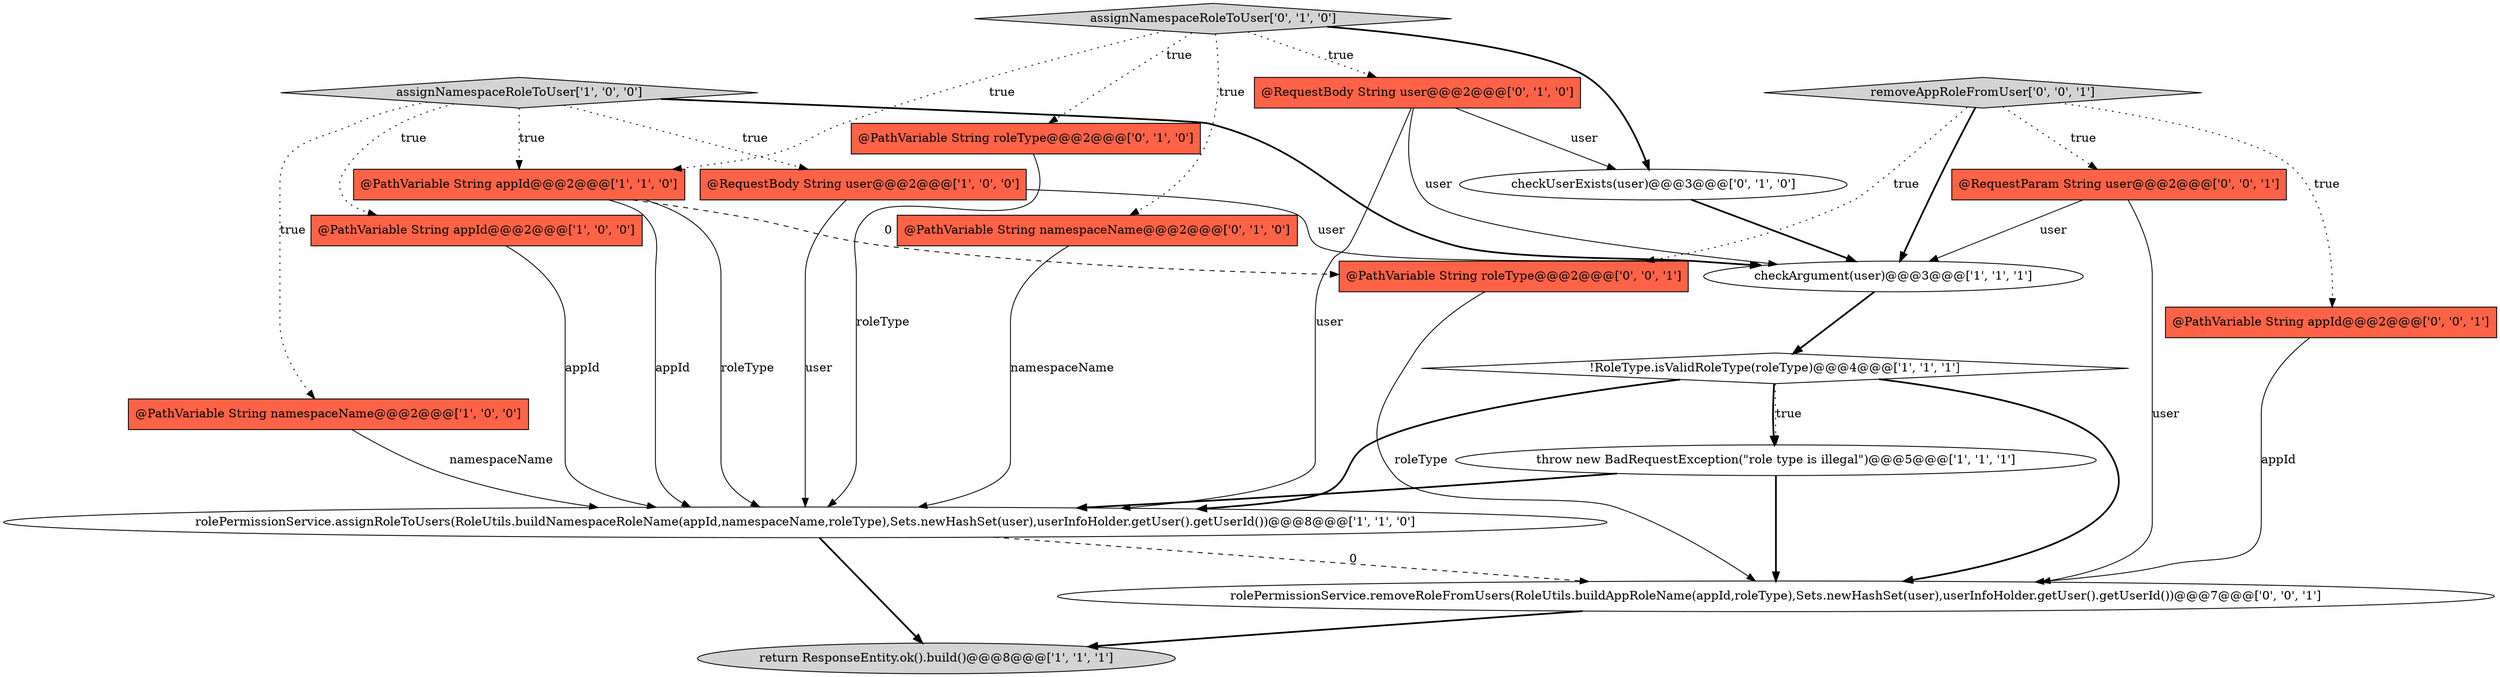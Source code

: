 digraph {
4 [style = filled, label = "@RequestBody String user@@@2@@@['1', '0', '0']", fillcolor = tomato, shape = box image = "AAA0AAABBB1BBB"];
13 [style = filled, label = "@PathVariable String roleType@@@2@@@['0', '1', '0']", fillcolor = tomato, shape = box image = "AAA0AAABBB2BBB"];
1 [style = filled, label = "throw new BadRequestException(\"role type is illegal\")@@@5@@@['1', '1', '1']", fillcolor = white, shape = ellipse image = "AAA0AAABBB1BBB"];
3 [style = filled, label = "@PathVariable String namespaceName@@@2@@@['1', '0', '0']", fillcolor = tomato, shape = box image = "AAA0AAABBB1BBB"];
8 [style = filled, label = "!RoleType.isValidRoleType(roleType)@@@4@@@['1', '1', '1']", fillcolor = white, shape = diamond image = "AAA0AAABBB1BBB"];
10 [style = filled, label = "checkUserExists(user)@@@3@@@['0', '1', '0']", fillcolor = white, shape = ellipse image = "AAA1AAABBB2BBB"];
17 [style = filled, label = "@PathVariable String roleType@@@2@@@['0', '0', '1']", fillcolor = tomato, shape = box image = "AAA0AAABBB3BBB"];
7 [style = filled, label = "return ResponseEntity.ok().build()@@@8@@@['1', '1', '1']", fillcolor = lightgray, shape = ellipse image = "AAA0AAABBB1BBB"];
16 [style = filled, label = "@RequestParam String user@@@2@@@['0', '0', '1']", fillcolor = tomato, shape = box image = "AAA0AAABBB3BBB"];
15 [style = filled, label = "@PathVariable String appId@@@2@@@['0', '0', '1']", fillcolor = tomato, shape = box image = "AAA0AAABBB3BBB"];
2 [style = filled, label = "@PathVariable String appId@@@2@@@['1', '0', '0']", fillcolor = tomato, shape = box image = "AAA0AAABBB1BBB"];
19 [style = filled, label = "removeAppRoleFromUser['0', '0', '1']", fillcolor = lightgray, shape = diamond image = "AAA0AAABBB3BBB"];
5 [style = filled, label = "@PathVariable String appId@@@2@@@['1', '1', '0']", fillcolor = tomato, shape = box image = "AAA0AAABBB1BBB"];
12 [style = filled, label = "assignNamespaceRoleToUser['0', '1', '0']", fillcolor = lightgray, shape = diamond image = "AAA0AAABBB2BBB"];
14 [style = filled, label = "@PathVariable String namespaceName@@@2@@@['0', '1', '0']", fillcolor = tomato, shape = box image = "AAA0AAABBB2BBB"];
9 [style = filled, label = "rolePermissionService.assignRoleToUsers(RoleUtils.buildNamespaceRoleName(appId,namespaceName,roleType),Sets.newHashSet(user),userInfoHolder.getUser().getUserId())@@@8@@@['1', '1', '0']", fillcolor = white, shape = ellipse image = "AAA0AAABBB1BBB"];
11 [style = filled, label = "@RequestBody String user@@@2@@@['0', '1', '0']", fillcolor = tomato, shape = box image = "AAA0AAABBB2BBB"];
18 [style = filled, label = "rolePermissionService.removeRoleFromUsers(RoleUtils.buildAppRoleName(appId,roleType),Sets.newHashSet(user),userInfoHolder.getUser().getUserId())@@@7@@@['0', '0', '1']", fillcolor = white, shape = ellipse image = "AAA0AAABBB3BBB"];
6 [style = filled, label = "assignNamespaceRoleToUser['1', '0', '0']", fillcolor = lightgray, shape = diamond image = "AAA0AAABBB1BBB"];
0 [style = filled, label = "checkArgument(user)@@@3@@@['1', '1', '1']", fillcolor = white, shape = ellipse image = "AAA0AAABBB1BBB"];
9->18 [style = dashed, label="0"];
16->18 [style = solid, label="user"];
8->9 [style = bold, label=""];
1->9 [style = bold, label=""];
14->9 [style = solid, label="namespaceName"];
11->0 [style = solid, label="user"];
12->11 [style = dotted, label="true"];
5->9 [style = solid, label="roleType"];
6->0 [style = bold, label=""];
13->9 [style = solid, label="roleType"];
12->13 [style = dotted, label="true"];
4->0 [style = solid, label="user"];
11->9 [style = solid, label="user"];
15->18 [style = solid, label="appId"];
5->9 [style = solid, label="appId"];
1->18 [style = bold, label=""];
19->0 [style = bold, label=""];
0->8 [style = bold, label=""];
12->5 [style = dotted, label="true"];
8->1 [style = bold, label=""];
8->18 [style = bold, label=""];
12->10 [style = bold, label=""];
6->5 [style = dotted, label="true"];
6->4 [style = dotted, label="true"];
19->16 [style = dotted, label="true"];
4->9 [style = solid, label="user"];
2->9 [style = solid, label="appId"];
19->15 [style = dotted, label="true"];
12->14 [style = dotted, label="true"];
6->3 [style = dotted, label="true"];
11->10 [style = solid, label="user"];
19->17 [style = dotted, label="true"];
3->9 [style = solid, label="namespaceName"];
6->2 [style = dotted, label="true"];
17->18 [style = solid, label="roleType"];
16->0 [style = solid, label="user"];
8->1 [style = dotted, label="true"];
5->17 [style = dashed, label="0"];
18->7 [style = bold, label=""];
10->0 [style = bold, label=""];
9->7 [style = bold, label=""];
}
